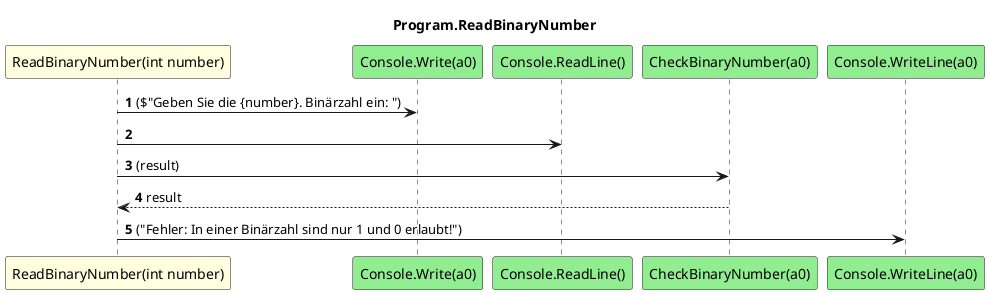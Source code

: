 @startuml Program.ReadBinaryNumber
title Program.ReadBinaryNumber
participant "ReadBinaryNumber(int number)" as ReadBinaryNumber_p0 #LightYellow
participant "Console.Write(a0)" as Console_Write_a0 #LightGreen
participant "Console.ReadLine()" as Console_ReadLine #LightGreen
participant "CheckBinaryNumber(a0)" as CheckBinaryNumber_a0 #LightGreen
participant "Console.WriteLine(a0)" as Console_WriteLine_a0 #LightGreen
autonumber
ReadBinaryNumber_p0 -> Console_Write_a0 : ($"Geben Sie die {number}. Binärzahl ein: ")
ReadBinaryNumber_p0 -> Console_ReadLine
ReadBinaryNumber_p0 -> CheckBinaryNumber_a0 : (result)
CheckBinaryNumber_a0 --> ReadBinaryNumber_p0 : result
ReadBinaryNumber_p0 -> Console_WriteLine_a0 : ("Fehler: In einer Binärzahl sind nur 1 und 0 erlaubt!")
@enduml
